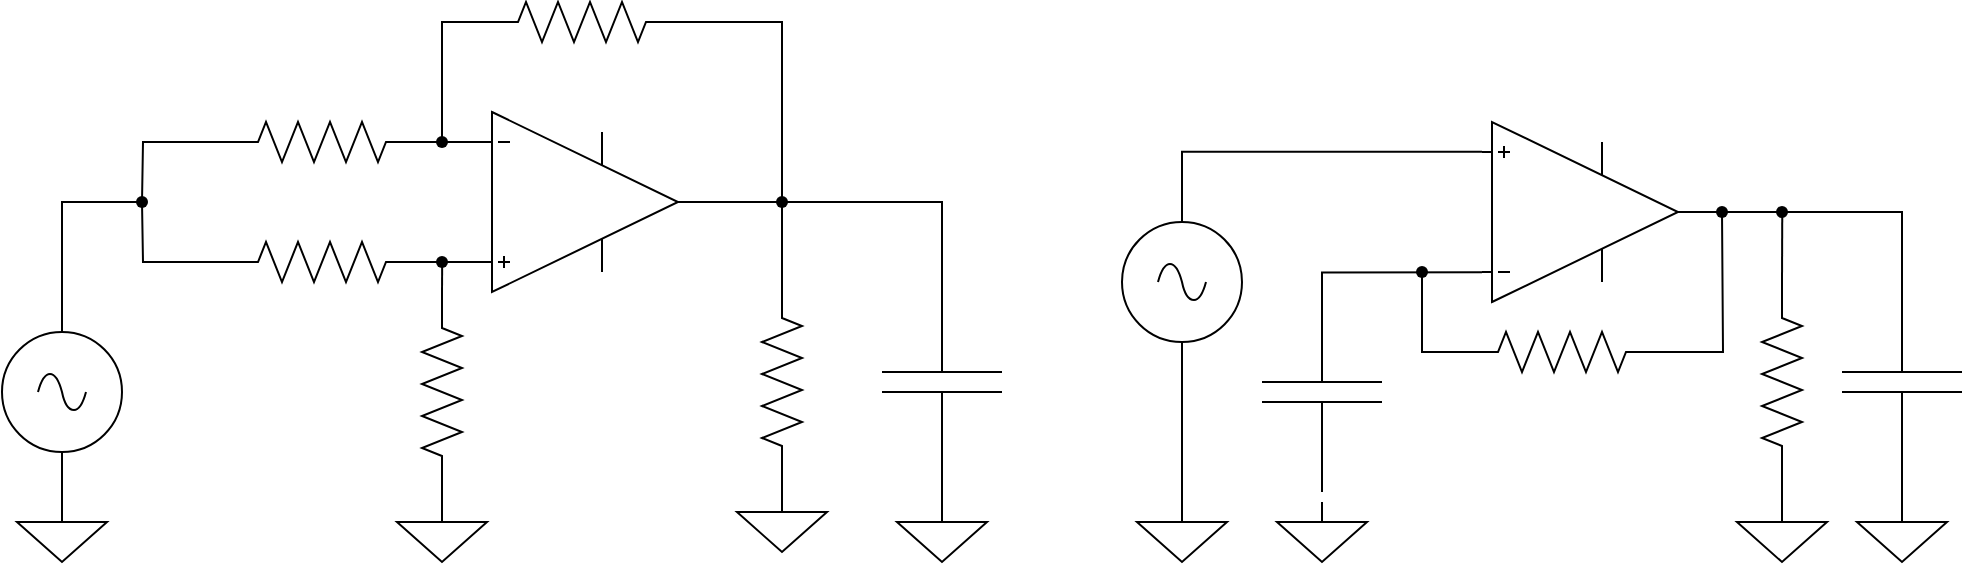 <mxfile version="20.7.4" type="device"><diagram id="05psTsPGsm0BxWElp1a7" name="ページ1"><mxGraphModel dx="1235" dy="731" grid="1" gridSize="10" guides="1" tooltips="1" connect="1" arrows="1" fold="1" page="1" pageScale="1" pageWidth="827" pageHeight="1169" math="0" shadow="0"><root><mxCell id="0"/><mxCell id="1" parent="0"/><mxCell id="sLpAm4kr2t61AkpqRhOS-1" value="" style="verticalLabelPosition=bottom;shadow=0;dashed=0;align=center;html=1;verticalAlign=top;shape=mxgraph.electrical.abstract.operational_amp_1;" vertex="1" parent="1"><mxGeometry x="370" y="195" width="98" height="90" as="geometry"/></mxCell><mxCell id="sLpAm4kr2t61AkpqRhOS-16" style="edgeStyle=orthogonalEdgeStyle;shape=connector;rounded=0;orthogonalLoop=1;jettySize=auto;html=1;exitX=0;exitY=0.5;exitDx=0;exitDy=0;exitPerimeter=0;labelBackgroundColor=default;strokeColor=default;fontFamily=Helvetica;fontSize=11;fontColor=default;endArrow=none;endFill=0;" edge="1" parent="1" source="sLpAm4kr2t61AkpqRhOS-2"><mxGeometry relative="1" as="geometry"><mxPoint x="200" y="240" as="targetPoint"/></mxGeometry></mxCell><mxCell id="sLpAm4kr2t61AkpqRhOS-18" style="edgeStyle=orthogonalEdgeStyle;shape=connector;rounded=0;orthogonalLoop=1;jettySize=auto;html=1;exitX=1;exitY=0.5;exitDx=0;exitDy=0;exitPerimeter=0;entryX=0;entryY=0.165;entryDx=0;entryDy=0;entryPerimeter=0;labelBackgroundColor=default;strokeColor=default;fontFamily=Helvetica;fontSize=11;fontColor=default;endArrow=none;endFill=0;" edge="1" parent="1" source="sLpAm4kr2t61AkpqRhOS-2" target="sLpAm4kr2t61AkpqRhOS-1"><mxGeometry relative="1" as="geometry"/></mxCell><mxCell id="sLpAm4kr2t61AkpqRhOS-2" value="" style="pointerEvents=1;verticalLabelPosition=bottom;shadow=0;dashed=0;align=center;html=1;verticalAlign=top;shape=mxgraph.electrical.resistors.resistor_2;" vertex="1" parent="1"><mxGeometry x="240" y="200" width="100" height="20" as="geometry"/></mxCell><mxCell id="sLpAm4kr2t61AkpqRhOS-15" style="edgeStyle=orthogonalEdgeStyle;shape=connector;rounded=0;orthogonalLoop=1;jettySize=auto;html=1;exitX=0;exitY=0.5;exitDx=0;exitDy=0;exitPerimeter=0;labelBackgroundColor=default;strokeColor=default;fontFamily=Helvetica;fontSize=11;fontColor=default;endArrow=none;endFill=0;" edge="1" parent="1" source="sLpAm4kr2t61AkpqRhOS-3"><mxGeometry relative="1" as="geometry"><mxPoint x="200" y="240" as="targetPoint"/></mxGeometry></mxCell><mxCell id="sLpAm4kr2t61AkpqRhOS-17" style="edgeStyle=orthogonalEdgeStyle;shape=connector;rounded=0;orthogonalLoop=1;jettySize=auto;html=1;exitX=1;exitY=0.5;exitDx=0;exitDy=0;exitPerimeter=0;entryX=0;entryY=0.835;entryDx=0;entryDy=0;entryPerimeter=0;labelBackgroundColor=default;strokeColor=default;fontFamily=Helvetica;fontSize=11;fontColor=default;endArrow=none;endFill=0;" edge="1" parent="1" source="sLpAm4kr2t61AkpqRhOS-3" target="sLpAm4kr2t61AkpqRhOS-1"><mxGeometry relative="1" as="geometry"/></mxCell><mxCell id="sLpAm4kr2t61AkpqRhOS-3" value="" style="pointerEvents=1;verticalLabelPosition=bottom;shadow=0;dashed=0;align=center;html=1;verticalAlign=top;shape=mxgraph.electrical.resistors.resistor_2;" vertex="1" parent="1"><mxGeometry x="240" y="260" width="100" height="20" as="geometry"/></mxCell><mxCell id="sLpAm4kr2t61AkpqRhOS-19" style="edgeStyle=orthogonalEdgeStyle;shape=connector;rounded=0;orthogonalLoop=1;jettySize=auto;html=1;exitX=0;exitY=0.5;exitDx=0;exitDy=0;exitPerimeter=0;labelBackgroundColor=default;strokeColor=default;fontFamily=Helvetica;fontSize=11;fontColor=default;endArrow=none;endFill=0;" edge="1" parent="1" source="sLpAm4kr2t61AkpqRhOS-4"><mxGeometry relative="1" as="geometry"><mxPoint x="350.095" y="270" as="targetPoint"/></mxGeometry></mxCell><mxCell id="sLpAm4kr2t61AkpqRhOS-20" style="edgeStyle=orthogonalEdgeStyle;shape=connector;rounded=0;orthogonalLoop=1;jettySize=auto;html=1;exitX=1;exitY=0.5;exitDx=0;exitDy=0;exitPerimeter=0;entryX=0.5;entryY=0;entryDx=0;entryDy=0;entryPerimeter=0;labelBackgroundColor=default;strokeColor=default;fontFamily=Helvetica;fontSize=11;fontColor=default;endArrow=none;endFill=0;" edge="1" parent="1" source="sLpAm4kr2t61AkpqRhOS-4" target="sLpAm4kr2t61AkpqRhOS-10"><mxGeometry relative="1" as="geometry"/></mxCell><mxCell id="sLpAm4kr2t61AkpqRhOS-4" value="" style="pointerEvents=1;verticalLabelPosition=bottom;shadow=0;dashed=0;align=center;html=1;verticalAlign=top;shape=mxgraph.electrical.resistors.resistor_2;direction=south;" vertex="1" parent="1"><mxGeometry x="340" y="285" width="20" height="100" as="geometry"/></mxCell><mxCell id="sLpAm4kr2t61AkpqRhOS-23" style="edgeStyle=orthogonalEdgeStyle;shape=connector;rounded=0;orthogonalLoop=1;jettySize=auto;html=1;exitX=1;exitY=0.5;exitDx=0;exitDy=0;exitPerimeter=0;entryX=0.5;entryY=0;entryDx=0;entryDy=0;entryPerimeter=0;labelBackgroundColor=default;strokeColor=default;fontFamily=Helvetica;fontSize=11;fontColor=default;endArrow=none;endFill=0;" edge="1" parent="1" source="sLpAm4kr2t61AkpqRhOS-5" target="sLpAm4kr2t61AkpqRhOS-12"><mxGeometry relative="1" as="geometry"/></mxCell><mxCell id="sLpAm4kr2t61AkpqRhOS-5" value="" style="pointerEvents=1;verticalLabelPosition=bottom;shadow=0;dashed=0;align=center;html=1;verticalAlign=top;shape=mxgraph.electrical.resistors.resistor_2;direction=south;" vertex="1" parent="1"><mxGeometry x="510" y="280" width="20" height="100" as="geometry"/></mxCell><mxCell id="sLpAm4kr2t61AkpqRhOS-21" style="edgeStyle=orthogonalEdgeStyle;shape=connector;rounded=0;orthogonalLoop=1;jettySize=auto;html=1;exitX=0;exitY=0.5;exitDx=0;exitDy=0;exitPerimeter=0;labelBackgroundColor=default;strokeColor=default;fontFamily=Helvetica;fontSize=11;fontColor=default;endArrow=none;endFill=0;" edge="1" parent="1" source="sLpAm4kr2t61AkpqRhOS-6"><mxGeometry relative="1" as="geometry"><mxPoint x="350" y="210" as="targetPoint"/></mxGeometry></mxCell><mxCell id="sLpAm4kr2t61AkpqRhOS-22" style="edgeStyle=orthogonalEdgeStyle;shape=connector;rounded=0;orthogonalLoop=1;jettySize=auto;html=1;exitX=1;exitY=0.5;exitDx=0;exitDy=0;exitPerimeter=0;entryX=0;entryY=0.5;entryDx=0;entryDy=0;entryPerimeter=0;labelBackgroundColor=default;strokeColor=default;fontFamily=Helvetica;fontSize=11;fontColor=default;endArrow=none;endFill=0;" edge="1" parent="1" source="sLpAm4kr2t61AkpqRhOS-6" target="sLpAm4kr2t61AkpqRhOS-5"><mxGeometry relative="1" as="geometry"/></mxCell><mxCell id="sLpAm4kr2t61AkpqRhOS-6" value="" style="pointerEvents=1;verticalLabelPosition=bottom;shadow=0;dashed=0;align=center;html=1;verticalAlign=top;shape=mxgraph.electrical.resistors.resistor_2;" vertex="1" parent="1"><mxGeometry x="370" y="140" width="100" height="20" as="geometry"/></mxCell><mxCell id="sLpAm4kr2t61AkpqRhOS-24" style="edgeStyle=orthogonalEdgeStyle;shape=connector;rounded=0;orthogonalLoop=1;jettySize=auto;html=1;exitX=1;exitY=0.5;exitDx=0;exitDy=0;exitPerimeter=0;entryX=0.5;entryY=0;entryDx=0;entryDy=0;entryPerimeter=0;labelBackgroundColor=default;strokeColor=default;fontFamily=Helvetica;fontSize=11;fontColor=default;endArrow=none;endFill=0;" edge="1" parent="1" source="sLpAm4kr2t61AkpqRhOS-7" target="sLpAm4kr2t61AkpqRhOS-11"><mxGeometry relative="1" as="geometry"/></mxCell><mxCell id="sLpAm4kr2t61AkpqRhOS-25" style="edgeStyle=orthogonalEdgeStyle;shape=connector;rounded=0;orthogonalLoop=1;jettySize=auto;html=1;exitX=0;exitY=0.5;exitDx=0;exitDy=0;exitPerimeter=0;entryX=1;entryY=0.5;entryDx=0;entryDy=0;entryPerimeter=0;labelBackgroundColor=default;strokeColor=default;fontFamily=Helvetica;fontSize=11;fontColor=default;endArrow=none;endFill=0;" edge="1" parent="1" source="sLpAm4kr2t61AkpqRhOS-7" target="sLpAm4kr2t61AkpqRhOS-1"><mxGeometry relative="1" as="geometry"/></mxCell><mxCell id="sLpAm4kr2t61AkpqRhOS-7" value="" style="pointerEvents=1;verticalLabelPosition=bottom;shadow=0;dashed=0;align=center;html=1;verticalAlign=top;shape=mxgraph.electrical.capacitors.capacitor_1;direction=south;" vertex="1" parent="1"><mxGeometry x="570" y="280" width="60" height="100" as="geometry"/></mxCell><mxCell id="sLpAm4kr2t61AkpqRhOS-14" style="edgeStyle=orthogonalEdgeStyle;shape=connector;rounded=0;orthogonalLoop=1;jettySize=auto;html=1;exitX=0.5;exitY=0;exitDx=0;exitDy=0;exitPerimeter=0;labelBackgroundColor=default;strokeColor=default;fontFamily=Helvetica;fontSize=11;fontColor=default;endArrow=none;endFill=0;" edge="1" parent="1" source="sLpAm4kr2t61AkpqRhOS-8"><mxGeometry relative="1" as="geometry"><mxPoint x="200" y="240" as="targetPoint"/><Array as="points"><mxPoint x="160" y="240"/></Array></mxGeometry></mxCell><mxCell id="sLpAm4kr2t61AkpqRhOS-8" value="" style="pointerEvents=1;verticalLabelPosition=bottom;shadow=0;dashed=0;align=center;html=1;verticalAlign=top;shape=mxgraph.electrical.signal_sources.source;aspect=fixed;points=[[0.5,0,0],[1,0.5,0],[0.5,1,0],[0,0.5,0]];elSignalType=ac;" vertex="1" parent="1"><mxGeometry x="130" y="305" width="60" height="60" as="geometry"/></mxCell><mxCell id="sLpAm4kr2t61AkpqRhOS-13" style="edgeStyle=orthogonalEdgeStyle;rounded=0;orthogonalLoop=1;jettySize=auto;html=1;exitX=0.5;exitY=0;exitDx=0;exitDy=0;exitPerimeter=0;endArrow=none;endFill=0;" edge="1" parent="1" source="sLpAm4kr2t61AkpqRhOS-9" target="sLpAm4kr2t61AkpqRhOS-8"><mxGeometry relative="1" as="geometry"><mxPoint x="160.095" y="370" as="targetPoint"/></mxGeometry></mxCell><mxCell id="sLpAm4kr2t61AkpqRhOS-9" value="" style="pointerEvents=1;verticalLabelPosition=bottom;shadow=0;dashed=0;align=center;html=1;verticalAlign=top;shape=mxgraph.electrical.signal_sources.signal_ground;" vertex="1" parent="1"><mxGeometry x="137.5" y="390" width="45" height="30" as="geometry"/></mxCell><mxCell id="sLpAm4kr2t61AkpqRhOS-10" value="" style="pointerEvents=1;verticalLabelPosition=bottom;shadow=0;dashed=0;align=center;html=1;verticalAlign=top;shape=mxgraph.electrical.signal_sources.signal_ground;" vertex="1" parent="1"><mxGeometry x="327.5" y="390" width="45" height="30" as="geometry"/></mxCell><mxCell id="sLpAm4kr2t61AkpqRhOS-11" value="" style="pointerEvents=1;verticalLabelPosition=bottom;shadow=0;dashed=0;align=center;html=1;verticalAlign=top;shape=mxgraph.electrical.signal_sources.signal_ground;" vertex="1" parent="1"><mxGeometry x="577.5" y="390" width="45" height="30" as="geometry"/></mxCell><mxCell id="sLpAm4kr2t61AkpqRhOS-12" value="" style="pointerEvents=1;verticalLabelPosition=bottom;shadow=0;dashed=0;align=center;html=1;verticalAlign=top;shape=mxgraph.electrical.signal_sources.signal_ground;" vertex="1" parent="1"><mxGeometry x="497.5" y="385" width="45" height="30" as="geometry"/></mxCell><mxCell id="sLpAm4kr2t61AkpqRhOS-26" value="" style="shape=waypoint;sketch=0;fillStyle=solid;size=6;pointerEvents=1;points=[];fillColor=none;resizable=0;rotatable=0;perimeter=centerPerimeter;snapToPoint=1;fontFamily=Helvetica;fontSize=11;fontColor=default;" vertex="1" parent="1"><mxGeometry x="180" y="220" width="40" height="40" as="geometry"/></mxCell><mxCell id="sLpAm4kr2t61AkpqRhOS-27" value="" style="shape=waypoint;sketch=0;fillStyle=solid;size=6;pointerEvents=1;points=[];fillColor=none;resizable=0;rotatable=0;perimeter=centerPerimeter;snapToPoint=1;fontFamily=Helvetica;fontSize=11;fontColor=default;" vertex="1" parent="1"><mxGeometry x="330" y="250" width="40" height="40" as="geometry"/></mxCell><mxCell id="sLpAm4kr2t61AkpqRhOS-28" value="" style="shape=waypoint;sketch=0;fillStyle=solid;size=6;pointerEvents=1;points=[];fillColor=none;resizable=0;rotatable=0;perimeter=centerPerimeter;snapToPoint=1;fontFamily=Helvetica;fontSize=11;fontColor=default;" vertex="1" parent="1"><mxGeometry x="330" y="190" width="40" height="40" as="geometry"/></mxCell><mxCell id="sLpAm4kr2t61AkpqRhOS-29" value="" style="shape=waypoint;sketch=0;fillStyle=solid;size=6;pointerEvents=1;points=[];fillColor=none;resizable=0;rotatable=0;perimeter=centerPerimeter;snapToPoint=1;fontFamily=Helvetica;fontSize=11;fontColor=default;" vertex="1" parent="1"><mxGeometry x="500" y="220" width="40" height="40" as="geometry"/></mxCell><mxCell id="sLpAm4kr2t61AkpqRhOS-45" style="edgeStyle=orthogonalEdgeStyle;shape=connector;rounded=0;orthogonalLoop=1;jettySize=auto;html=1;exitX=1;exitY=0.5;exitDx=0;exitDy=0;exitPerimeter=0;entryX=0;entryY=0.5;entryDx=0;entryDy=0;entryPerimeter=0;labelBackgroundColor=default;strokeColor=default;fontFamily=Helvetica;fontSize=11;fontColor=default;endArrow=none;endFill=0;" edge="1" parent="1" source="sLpAm4kr2t61AkpqRhOS-30" target="sLpAm4kr2t61AkpqRhOS-34"><mxGeometry relative="1" as="geometry"/></mxCell><mxCell id="sLpAm4kr2t61AkpqRhOS-30" value="" style="verticalLabelPosition=bottom;shadow=0;dashed=0;align=center;html=1;verticalAlign=top;shape=mxgraph.electrical.abstract.operational_amp_1;flipV=1;" vertex="1" parent="1"><mxGeometry x="870" y="200" width="98" height="90" as="geometry"/></mxCell><mxCell id="sLpAm4kr2t61AkpqRhOS-48" style="edgeStyle=orthogonalEdgeStyle;shape=connector;rounded=0;orthogonalLoop=1;jettySize=auto;html=1;exitX=0;exitY=0.5;exitDx=0;exitDy=0;exitPerimeter=0;labelBackgroundColor=default;strokeColor=default;fontFamily=Helvetica;fontSize=11;fontColor=default;endArrow=none;endFill=0;" edge="1" parent="1" source="sLpAm4kr2t61AkpqRhOS-31"><mxGeometry relative="1" as="geometry"><mxPoint x="1020.128" y="245" as="targetPoint"/></mxGeometry></mxCell><mxCell id="sLpAm4kr2t61AkpqRhOS-31" value="" style="pointerEvents=1;verticalLabelPosition=bottom;shadow=0;dashed=0;align=center;html=1;verticalAlign=top;shape=mxgraph.electrical.resistors.resistor_2;direction=south;" vertex="1" parent="1"><mxGeometry x="1010" y="280" width="20" height="100" as="geometry"/></mxCell><mxCell id="sLpAm4kr2t61AkpqRhOS-44" style="edgeStyle=orthogonalEdgeStyle;shape=connector;rounded=0;orthogonalLoop=1;jettySize=auto;html=1;exitX=1;exitY=0.5;exitDx=0;exitDy=0;exitPerimeter=0;labelBackgroundColor=default;strokeColor=default;fontFamily=Helvetica;fontSize=11;fontColor=default;endArrow=none;endFill=0;" edge="1" parent="1" source="sLpAm4kr2t61AkpqRhOS-33"><mxGeometry relative="1" as="geometry"><mxPoint x="840" y="275" as="targetPoint"/></mxGeometry></mxCell><mxCell id="sLpAm4kr2t61AkpqRhOS-49" style="edgeStyle=orthogonalEdgeStyle;shape=connector;rounded=0;orthogonalLoop=1;jettySize=auto;html=1;exitX=0;exitY=0.5;exitDx=0;exitDy=0;exitPerimeter=0;labelBackgroundColor=default;strokeColor=default;fontFamily=Helvetica;fontSize=11;fontColor=default;endArrow=none;endFill=0;" edge="1" parent="1" source="sLpAm4kr2t61AkpqRhOS-33"><mxGeometry relative="1" as="geometry"><mxPoint x="990" y="245" as="targetPoint"/></mxGeometry></mxCell><mxCell id="sLpAm4kr2t61AkpqRhOS-33" value="" style="pointerEvents=1;verticalLabelPosition=bottom;shadow=0;dashed=0;align=center;html=1;verticalAlign=top;shape=mxgraph.electrical.resistors.resistor_2;direction=west;" vertex="1" parent="1"><mxGeometry x="860" y="305" width="100" height="20" as="geometry"/></mxCell><mxCell id="sLpAm4kr2t61AkpqRhOS-46" style="edgeStyle=orthogonalEdgeStyle;shape=connector;rounded=0;orthogonalLoop=1;jettySize=auto;html=1;exitX=1;exitY=0.5;exitDx=0;exitDy=0;exitPerimeter=0;entryX=0.5;entryY=0;entryDx=0;entryDy=0;entryPerimeter=0;labelBackgroundColor=default;strokeColor=default;fontFamily=Helvetica;fontSize=11;fontColor=default;endArrow=none;endFill=0;" edge="1" parent="1" source="sLpAm4kr2t61AkpqRhOS-34" target="sLpAm4kr2t61AkpqRhOS-40"><mxGeometry relative="1" as="geometry"/></mxCell><mxCell id="sLpAm4kr2t61AkpqRhOS-34" value="" style="pointerEvents=1;verticalLabelPosition=bottom;shadow=0;dashed=0;align=center;html=1;verticalAlign=top;shape=mxgraph.electrical.capacitors.capacitor_1;direction=south;" vertex="1" parent="1"><mxGeometry x="1050" y="280" width="60" height="100" as="geometry"/></mxCell><mxCell id="sLpAm4kr2t61AkpqRhOS-50" style="edgeStyle=orthogonalEdgeStyle;shape=connector;rounded=0;orthogonalLoop=1;jettySize=auto;html=1;exitX=0;exitY=0.5;exitDx=0;exitDy=0;exitPerimeter=0;entryX=0;entryY=0.165;entryDx=0;entryDy=0;entryPerimeter=0;labelBackgroundColor=default;strokeColor=default;fontFamily=Helvetica;fontSize=11;fontColor=default;endArrow=none;endFill=0;" edge="1" parent="1" source="sLpAm4kr2t61AkpqRhOS-35" target="sLpAm4kr2t61AkpqRhOS-30"><mxGeometry relative="1" as="geometry"><Array as="points"><mxPoint x="790" y="275"/></Array></mxGeometry></mxCell><mxCell id="sLpAm4kr2t61AkpqRhOS-35" value="" style="pointerEvents=1;verticalLabelPosition=bottom;shadow=0;dashed=0;align=center;html=1;verticalAlign=top;shape=mxgraph.electrical.capacitors.capacitor_1;direction=south;" vertex="1" parent="1"><mxGeometry x="760" y="285" width="60" height="100" as="geometry"/></mxCell><mxCell id="sLpAm4kr2t61AkpqRhOS-51" style="edgeStyle=orthogonalEdgeStyle;shape=connector;rounded=0;orthogonalLoop=1;jettySize=auto;html=1;exitX=0.5;exitY=0;exitDx=0;exitDy=0;exitPerimeter=0;entryX=0;entryY=0.835;entryDx=0;entryDy=0;entryPerimeter=0;labelBackgroundColor=default;strokeColor=default;fontFamily=Helvetica;fontSize=11;fontColor=default;endArrow=none;endFill=0;" edge="1" parent="1" source="sLpAm4kr2t61AkpqRhOS-36" target="sLpAm4kr2t61AkpqRhOS-30"><mxGeometry relative="1" as="geometry"/></mxCell><mxCell id="sLpAm4kr2t61AkpqRhOS-36" value="" style="pointerEvents=1;verticalLabelPosition=bottom;shadow=0;dashed=0;align=center;html=1;verticalAlign=top;shape=mxgraph.electrical.signal_sources.source;aspect=fixed;points=[[0.5,0,0],[1,0.5,0],[0.5,1,0],[0,0.5,0]];elSignalType=ac;" vertex="1" parent="1"><mxGeometry x="690" y="250" width="60" height="60" as="geometry"/></mxCell><mxCell id="sLpAm4kr2t61AkpqRhOS-41" style="edgeStyle=orthogonalEdgeStyle;shape=connector;rounded=0;orthogonalLoop=1;jettySize=auto;html=1;exitX=0.5;exitY=0;exitDx=0;exitDy=0;exitPerimeter=0;entryX=0.5;entryY=1;entryDx=0;entryDy=0;entryPerimeter=0;labelBackgroundColor=default;strokeColor=default;fontFamily=Helvetica;fontSize=11;fontColor=default;endArrow=none;endFill=0;" edge="1" parent="1" source="sLpAm4kr2t61AkpqRhOS-37" target="sLpAm4kr2t61AkpqRhOS-36"><mxGeometry relative="1" as="geometry"/></mxCell><mxCell id="sLpAm4kr2t61AkpqRhOS-37" value="" style="pointerEvents=1;verticalLabelPosition=bottom;shadow=0;dashed=0;align=center;html=1;verticalAlign=top;shape=mxgraph.electrical.signal_sources.signal_ground;" vertex="1" parent="1"><mxGeometry x="697.5" y="390" width="45" height="30" as="geometry"/></mxCell><mxCell id="sLpAm4kr2t61AkpqRhOS-38" value="" style="pointerEvents=1;verticalLabelPosition=bottom;shadow=0;dashed=0;align=center;html=1;verticalAlign=top;shape=mxgraph.electrical.signal_sources.signal_ground;" vertex="1" parent="1"><mxGeometry x="767.5" y="390" width="45" height="30" as="geometry"/></mxCell><mxCell id="sLpAm4kr2t61AkpqRhOS-47" style="edgeStyle=orthogonalEdgeStyle;shape=connector;rounded=0;orthogonalLoop=1;jettySize=auto;html=1;exitX=0.5;exitY=0;exitDx=0;exitDy=0;exitPerimeter=0;entryX=1;entryY=0.5;entryDx=0;entryDy=0;entryPerimeter=0;labelBackgroundColor=default;strokeColor=default;fontFamily=Helvetica;fontSize=11;fontColor=default;endArrow=none;endFill=0;" edge="1" parent="1" source="sLpAm4kr2t61AkpqRhOS-39" target="sLpAm4kr2t61AkpqRhOS-31"><mxGeometry relative="1" as="geometry"/></mxCell><mxCell id="sLpAm4kr2t61AkpqRhOS-39" value="" style="pointerEvents=1;verticalLabelPosition=bottom;shadow=0;dashed=0;align=center;html=1;verticalAlign=top;shape=mxgraph.electrical.signal_sources.signal_ground;" vertex="1" parent="1"><mxGeometry x="997.5" y="390" width="45" height="30" as="geometry"/></mxCell><mxCell id="sLpAm4kr2t61AkpqRhOS-40" value="" style="pointerEvents=1;verticalLabelPosition=bottom;shadow=0;dashed=0;align=center;html=1;verticalAlign=top;shape=mxgraph.electrical.signal_sources.signal_ground;" vertex="1" parent="1"><mxGeometry x="1057.5" y="390" width="45" height="30" as="geometry"/></mxCell><mxCell id="sLpAm4kr2t61AkpqRhOS-52" value="" style="shape=waypoint;sketch=0;fillStyle=solid;size=6;pointerEvents=1;points=[];fillColor=none;resizable=0;rotatable=0;perimeter=centerPerimeter;snapToPoint=1;fontFamily=Helvetica;fontSize=11;fontColor=default;" vertex="1" parent="1"><mxGeometry x="970" y="225" width="40" height="40" as="geometry"/></mxCell><mxCell id="sLpAm4kr2t61AkpqRhOS-53" value="" style="shape=waypoint;sketch=0;fillStyle=solid;size=6;pointerEvents=1;points=[];fillColor=none;resizable=0;rotatable=0;perimeter=centerPerimeter;snapToPoint=1;fontFamily=Helvetica;fontSize=11;fontColor=default;" vertex="1" parent="1"><mxGeometry x="1000" y="225" width="40" height="40" as="geometry"/></mxCell><mxCell id="sLpAm4kr2t61AkpqRhOS-54" value="" style="shape=waypoint;sketch=0;fillStyle=solid;size=6;pointerEvents=1;points=[];fillColor=none;resizable=0;rotatable=0;perimeter=centerPerimeter;snapToPoint=1;fontFamily=Helvetica;fontSize=11;fontColor=default;" vertex="1" parent="1"><mxGeometry x="820" y="255" width="40" height="40" as="geometry"/></mxCell></root></mxGraphModel></diagram></mxfile>